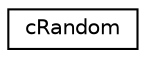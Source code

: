 digraph "Graphical Class Hierarchy"
{
 // LATEX_PDF_SIZE
  edge [fontname="Helvetica",fontsize="10",labelfontname="Helvetica",labelfontsize="10"];
  node [fontname="Helvetica",fontsize="10",shape=record];
  rankdir="LR";
  Node0 [label="cRandom",height=0.2,width=0.4,color="black", fillcolor="white", style="filled",URL="$classcRandom.html",tooltip="Random Generator."];
}

